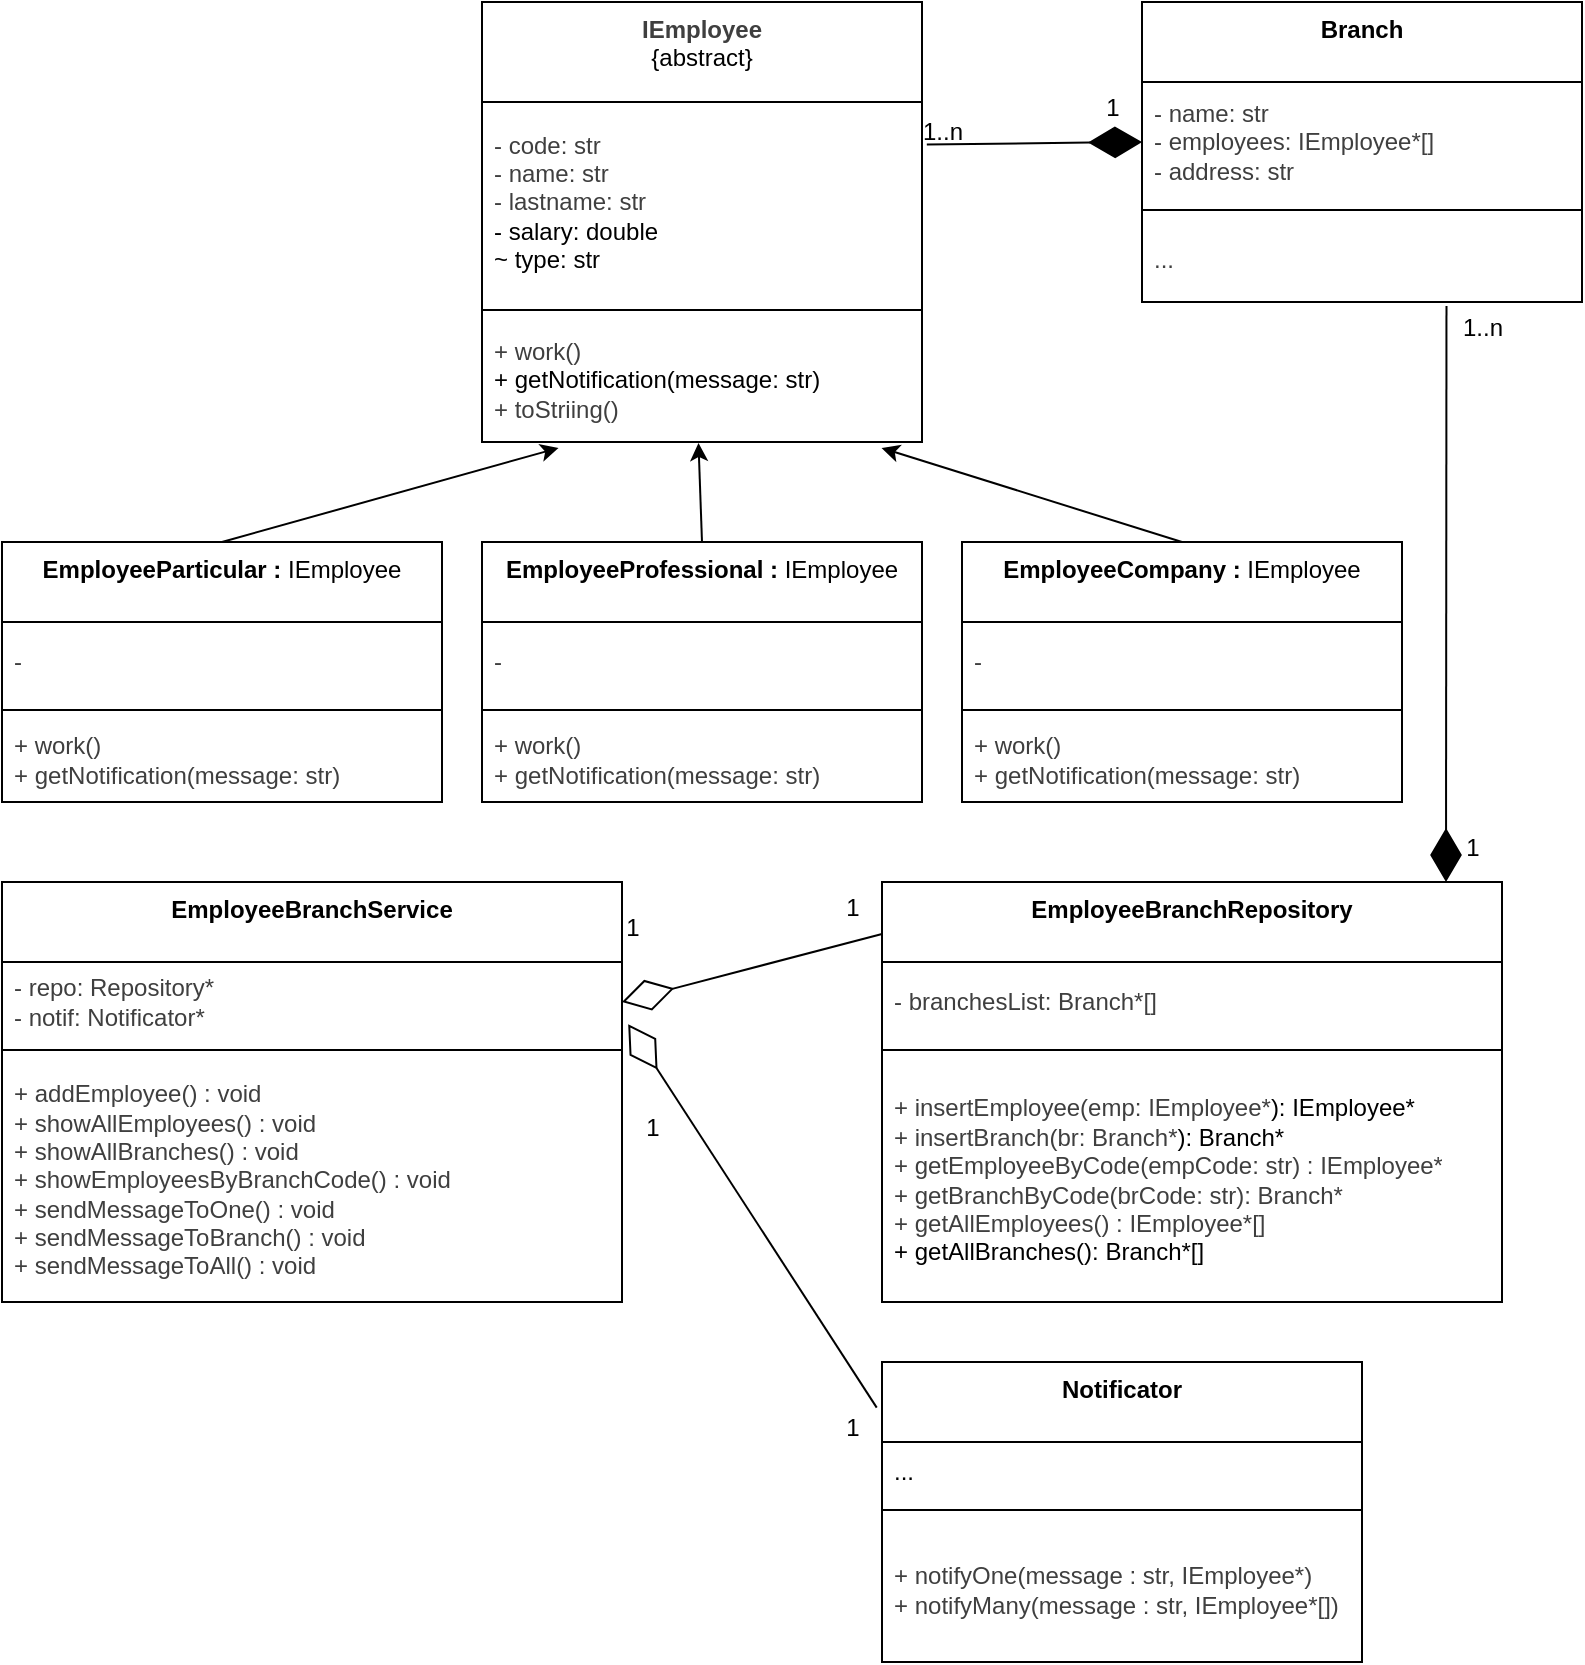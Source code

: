 <mxfile>
    <diagram id="Zb9JdN44imxv4ZILkU1i" name="Page-1">
        <mxGraphModel dx="1004" dy="607" grid="1" gridSize="10" guides="1" tooltips="1" connect="1" arrows="1" fold="1" page="1" pageScale="1" pageWidth="850" pageHeight="1100" math="0" shadow="0">
            <root>
                <mxCell id="0"/>
                <mxCell id="1" parent="0"/>
                <mxCell id="6" value="&lt;span style=&quot;color: rgb(0, 0, 0);&quot;&gt;&lt;b&gt;EmployeeBranchRepository&lt;/b&gt;&lt;/span&gt;" style="swimlane;fontStyle=0;align=center;verticalAlign=top;childLayout=stackLayout;horizontal=1;startSize=40;horizontalStack=0;resizeParent=1;resizeParentMax=0;resizeLast=0;collapsible=0;marginBottom=0;html=1;whiteSpace=wrap;" parent="1" vertex="1">
                    <mxGeometry x="480" y="580" width="310" height="210" as="geometry"/>
                </mxCell>
                <mxCell id="7" value="&lt;div&gt;&lt;span style=&quot;color: rgb(63, 63, 63); text-align: center;&quot;&gt;- branchesList: Branch*[]&lt;/span&gt;&lt;/div&gt;" style="text;html=1;strokeColor=none;fillColor=none;align=left;verticalAlign=middle;spacingLeft=4;spacingRight=4;overflow=hidden;rotatable=0;points=[[0,0.5],[1,0.5]];portConstraint=eastwest;whiteSpace=wrap;" parent="6" vertex="1">
                    <mxGeometry y="40" width="310" height="40" as="geometry"/>
                </mxCell>
                <mxCell id="8" value="" style="line;strokeWidth=1;fillColor=none;align=left;verticalAlign=middle;spacingTop=-1;spacingLeft=3;spacingRight=3;rotatable=0;labelPosition=right;points=[];portConstraint=eastwest;" parent="6" vertex="1">
                    <mxGeometry y="80" width="310" height="8" as="geometry"/>
                </mxCell>
                <mxCell id="9" value="&lt;div&gt;&lt;span style=&quot;color: rgb(63, 63, 63); text-align: center;&quot;&gt;+ insertEmployee(emp:&amp;nbsp;&lt;/span&gt;&lt;span style=&quot;color: rgb(63, 63, 63); text-align: center; background-color: transparent;&quot;&gt;IEmployee*&lt;/span&gt;&lt;span style=&quot;text-align: center; background-color: transparent;&quot;&gt;): IEmployee*&lt;/span&gt;&lt;/div&gt;&lt;div&gt;&lt;span style=&quot;color: rgb(63, 63, 63); text-align: center;&quot;&gt;+ insertBranch(br:&amp;nbsp;&lt;/span&gt;&lt;span style=&quot;color: rgb(63, 63, 63); text-align: center; background-color: transparent;&quot;&gt;Branch*&lt;/span&gt;&lt;span style=&quot;text-align: center; background-color: transparent;&quot;&gt;): Branch*&lt;/span&gt;&lt;/div&gt;&lt;div&gt;&lt;span style=&quot;color: rgb(63, 63, 63); text-align: center;&quot;&gt;+ getEmployeeByCode(empCode: str) : IEmployee*&lt;/span&gt;&lt;/div&gt;&lt;div&gt;&lt;span style=&quot;color: rgb(63, 63, 63); text-align: center;&quot;&gt;+ getBranchByCode(brCode: str): Branch*&lt;/span&gt;&lt;/div&gt;&lt;span style=&quot;color: rgb(63, 63, 63); text-align: center;&quot;&gt;+ getAllEmployees() : IEmployee*[]&lt;/span&gt;&lt;div&gt;&lt;span style=&quot;background-color: transparent;&quot;&gt;+ getAllBranches(): Branch*[]&lt;/span&gt;&lt;/div&gt;" style="text;html=1;strokeColor=none;fillColor=none;align=left;verticalAlign=middle;spacingLeft=4;spacingRight=4;overflow=hidden;rotatable=0;points=[[0,0.5],[1,0.5]];portConstraint=eastwest;whiteSpace=wrap;" parent="6" vertex="1">
                    <mxGeometry y="88" width="310" height="122" as="geometry"/>
                </mxCell>
                <mxCell id="11" value="&lt;span style=&quot;color: rgb(0, 0, 0);&quot;&gt;&lt;b&gt;EmployeeParticular : &lt;/b&gt;IEmployee&lt;/span&gt;" style="swimlane;fontStyle=0;align=center;verticalAlign=top;childLayout=stackLayout;horizontal=1;startSize=40;horizontalStack=0;resizeParent=1;resizeParentMax=0;resizeLast=0;collapsible=0;marginBottom=0;html=1;whiteSpace=wrap;" parent="1" vertex="1">
                    <mxGeometry x="40" y="410" width="220" height="130" as="geometry"/>
                </mxCell>
                <mxCell id="56" value="&lt;span style=&quot;color: rgb(63, 63, 63); text-align: center;&quot;&gt;-&amp;nbsp;&lt;/span&gt;" style="text;html=1;strokeColor=none;fillColor=none;align=left;verticalAlign=middle;spacingLeft=4;spacingRight=4;overflow=hidden;rotatable=0;points=[[0,0.5],[1,0.5]];portConstraint=eastwest;whiteSpace=wrap;" parent="11" vertex="1">
                    <mxGeometry y="40" width="220" height="40" as="geometry"/>
                </mxCell>
                <mxCell id="13" value="" style="line;strokeWidth=1;fillColor=none;align=left;verticalAlign=middle;spacingTop=-1;spacingLeft=3;spacingRight=3;rotatable=0;labelPosition=right;points=[];portConstraint=eastwest;" parent="11" vertex="1">
                    <mxGeometry y="80" width="220" height="8" as="geometry"/>
                </mxCell>
                <mxCell id="14" value="&lt;span style=&quot;color: rgb(63, 63, 63); text-align: center;&quot;&gt;+ work()&lt;/span&gt;&lt;div&gt;&lt;span style=&quot;color: rgb(63, 63, 63); text-align: center;&quot;&gt;&lt;span style=&quot;color: rgb(63, 63, 63); text-align: left;&quot;&gt;+ getNotification(message: str)&lt;/span&gt;&lt;br style=&quot;color: rgb(63, 63, 63);&quot;&gt;&lt;/span&gt;&lt;/div&gt;" style="text;html=1;strokeColor=none;fillColor=none;align=left;verticalAlign=middle;spacingLeft=4;spacingRight=4;overflow=hidden;rotatable=0;points=[[0,0.5],[1,0.5]];portConstraint=eastwest;whiteSpace=wrap;" parent="11" vertex="1">
                    <mxGeometry y="88" width="220" height="42" as="geometry"/>
                </mxCell>
                <mxCell id="41" value="&lt;span style=&quot;color: rgb(63, 63, 63);&quot;&gt;&lt;b&gt;IEmployee&lt;/b&gt;&lt;/span&gt;&lt;div&gt;&lt;span style=&quot;color: rgb(0, 0, 0);&quot;&gt;{abstract}&lt;/span&gt;&lt;/div&gt;" style="swimlane;fontStyle=0;align=center;verticalAlign=top;childLayout=stackLayout;horizontal=1;startSize=50;horizontalStack=0;resizeParent=1;resizeParentMax=0;resizeLast=0;collapsible=0;marginBottom=0;html=1;whiteSpace=wrap;" parent="1" vertex="1">
                    <mxGeometry x="280" y="140" width="220" height="220" as="geometry"/>
                </mxCell>
                <mxCell id="42" value="&lt;div&gt;&lt;span style=&quot;color: rgb(63, 63, 63); text-align: center;&quot;&gt;- code: str&lt;/span&gt;&lt;/div&gt;&lt;span style=&quot;color: rgb(63, 63, 63); text-align: center;&quot;&gt;- name: str&lt;/span&gt;&lt;br style=&quot;color: rgb(63, 63, 63); text-align: center;&quot;&gt;&lt;span style=&quot;color: rgb(63, 63, 63); text-align: center;&quot;&gt;- lastname: str&lt;/span&gt;&lt;div&gt;&lt;span style=&quot;background-color: transparent; text-align: center;&quot;&gt;- salary: double&lt;/span&gt;&lt;div&gt;&lt;span style=&quot;background-color: transparent; text-align: center;&quot;&gt;~ type: str&lt;/span&gt;&lt;/div&gt;&lt;/div&gt;" style="text;html=1;strokeColor=none;fillColor=none;align=left;verticalAlign=middle;spacingLeft=4;spacingRight=4;overflow=hidden;rotatable=0;points=[[0,0.5],[1,0.5]];portConstraint=eastwest;whiteSpace=wrap;" parent="41" vertex="1">
                    <mxGeometry y="50" width="220" height="100" as="geometry"/>
                </mxCell>
                <mxCell id="43" value="" style="line;strokeWidth=1;fillColor=none;align=left;verticalAlign=middle;spacingTop=-1;spacingLeft=3;spacingRight=3;rotatable=0;labelPosition=right;points=[];portConstraint=eastwest;" parent="41" vertex="1">
                    <mxGeometry y="150" width="220" height="8" as="geometry"/>
                </mxCell>
                <mxCell id="44" value="&lt;span style=&quot;color: rgb(63, 63, 63); text-align: center;&quot;&gt;+ work()&lt;/span&gt;&lt;div&gt;+ getNotification(message: str)&lt;br style=&quot;color: rgb(63, 63, 63); text-align: center;&quot;&gt;&lt;span style=&quot;color: rgb(63, 63, 63); text-align: center;&quot;&gt;+ toStriing()&lt;/span&gt;&lt;/div&gt;" style="text;html=1;strokeColor=none;fillColor=none;align=left;verticalAlign=middle;spacingLeft=4;spacingRight=4;overflow=hidden;rotatable=0;points=[[0,0.5],[1,0.5]];portConstraint=eastwest;whiteSpace=wrap;" parent="41" vertex="1">
                    <mxGeometry y="158" width="220" height="62" as="geometry"/>
                </mxCell>
                <mxCell id="45" style="edgeStyle=none;html=1;exitX=0.5;exitY=0;exitDx=0;exitDy=0;entryX=0.174;entryY=1.048;entryDx=0;entryDy=0;entryPerimeter=0;" parent="1" source="11" target="44" edge="1">
                    <mxGeometry relative="1" as="geometry"/>
                </mxCell>
                <mxCell id="46" value="&lt;span style=&quot;color: rgb(0, 0, 0);&quot;&gt;&lt;b&gt;EmployeeProfessional : &lt;/b&gt;IEmployee&lt;/span&gt;" style="swimlane;fontStyle=0;align=center;verticalAlign=top;childLayout=stackLayout;horizontal=1;startSize=40;horizontalStack=0;resizeParent=1;resizeParentMax=0;resizeLast=0;collapsible=0;marginBottom=0;html=1;whiteSpace=wrap;" parent="1" vertex="1">
                    <mxGeometry x="280" y="410" width="220" height="130" as="geometry"/>
                </mxCell>
                <mxCell id="47" value="&lt;span style=&quot;color: rgb(63, 63, 63); text-align: center;&quot;&gt;-&amp;nbsp;&lt;/span&gt;" style="text;html=1;strokeColor=none;fillColor=none;align=left;verticalAlign=middle;spacingLeft=4;spacingRight=4;overflow=hidden;rotatable=0;points=[[0,0.5],[1,0.5]];portConstraint=eastwest;whiteSpace=wrap;" parent="46" vertex="1">
                    <mxGeometry y="40" width="220" height="40" as="geometry"/>
                </mxCell>
                <mxCell id="48" value="" style="line;strokeWidth=1;fillColor=none;align=left;verticalAlign=middle;spacingTop=-1;spacingLeft=3;spacingRight=3;rotatable=0;labelPosition=right;points=[];portConstraint=eastwest;" parent="46" vertex="1">
                    <mxGeometry y="80" width="220" height="8" as="geometry"/>
                </mxCell>
                <mxCell id="49" value="&lt;span style=&quot;color: rgb(63, 63, 63); text-align: center;&quot;&gt;+ work()&lt;/span&gt;&lt;div&gt;&lt;span style=&quot;color: rgb(63, 63, 63); text-align: center;&quot;&gt;&lt;span style=&quot;color: rgb(63, 63, 63); text-align: left;&quot;&gt;+ getNotification(message: str)&lt;/span&gt;&lt;br style=&quot;color: rgb(63, 63, 63);&quot;&gt;&lt;/span&gt;&lt;/div&gt;" style="text;html=1;strokeColor=none;fillColor=none;align=left;verticalAlign=middle;spacingLeft=4;spacingRight=4;overflow=hidden;rotatable=0;points=[[0,0.5],[1,0.5]];portConstraint=eastwest;whiteSpace=wrap;" parent="46" vertex="1">
                    <mxGeometry y="88" width="220" height="42" as="geometry"/>
                </mxCell>
                <mxCell id="50" value="&lt;span style=&quot;color: rgb(0, 0, 0);&quot;&gt;&lt;b&gt;EmployeeCompany : &lt;/b&gt;IEmployee&lt;/span&gt;" style="swimlane;fontStyle=0;align=center;verticalAlign=top;childLayout=stackLayout;horizontal=1;startSize=40;horizontalStack=0;resizeParent=1;resizeParentMax=0;resizeLast=0;collapsible=0;marginBottom=0;html=1;whiteSpace=wrap;" parent="1" vertex="1">
                    <mxGeometry x="520" y="410" width="220" height="130" as="geometry"/>
                </mxCell>
                <mxCell id="51" value="&lt;span style=&quot;color: rgb(63, 63, 63); text-align: center;&quot;&gt;-&amp;nbsp;&lt;/span&gt;" style="text;html=1;strokeColor=none;fillColor=none;align=left;verticalAlign=middle;spacingLeft=4;spacingRight=4;overflow=hidden;rotatable=0;points=[[0,0.5],[1,0.5]];portConstraint=eastwest;whiteSpace=wrap;" parent="50" vertex="1">
                    <mxGeometry y="40" width="220" height="40" as="geometry"/>
                </mxCell>
                <mxCell id="52" value="" style="line;strokeWidth=1;fillColor=none;align=left;verticalAlign=middle;spacingTop=-1;spacingLeft=3;spacingRight=3;rotatable=0;labelPosition=right;points=[];portConstraint=eastwest;" parent="50" vertex="1">
                    <mxGeometry y="80" width="220" height="8" as="geometry"/>
                </mxCell>
                <mxCell id="53" value="&lt;span style=&quot;color: rgb(63, 63, 63); text-align: center;&quot;&gt;+ work()&lt;/span&gt;&lt;div&gt;&lt;span style=&quot;color: rgb(63, 63, 63); text-align: center;&quot;&gt;&lt;span style=&quot;color: rgb(63, 63, 63); text-align: left;&quot;&gt;+ getNotification(message: str)&lt;/span&gt;&lt;br style=&quot;color: rgb(63, 63, 63);&quot;&gt;&lt;/span&gt;&lt;/div&gt;" style="text;html=1;strokeColor=none;fillColor=none;align=left;verticalAlign=middle;spacingLeft=4;spacingRight=4;overflow=hidden;rotatable=0;points=[[0,0.5],[1,0.5]];portConstraint=eastwest;whiteSpace=wrap;" parent="50" vertex="1">
                    <mxGeometry y="88" width="220" height="42" as="geometry"/>
                </mxCell>
                <mxCell id="54" style="edgeStyle=none;html=1;exitX=0.5;exitY=0;exitDx=0;exitDy=0;entryX=0.492;entryY=1.008;entryDx=0;entryDy=0;entryPerimeter=0;" parent="1" source="46" target="44" edge="1">
                    <mxGeometry relative="1" as="geometry">
                        <mxPoint x="390" y="360" as="targetPoint"/>
                    </mxGeometry>
                </mxCell>
                <mxCell id="55" style="edgeStyle=none;html=1;exitX=0.5;exitY=0;exitDx=0;exitDy=0;entryX=0.908;entryY=1.048;entryDx=0;entryDy=0;entryPerimeter=0;" parent="1" source="50" target="44" edge="1">
                    <mxGeometry relative="1" as="geometry"/>
                </mxCell>
                <mxCell id="69" value="&lt;span style=&quot;color: rgb(0, 0, 0);&quot;&gt;&lt;b&gt;Branch&lt;/b&gt;&lt;/span&gt;" style="swimlane;fontStyle=0;align=center;verticalAlign=top;childLayout=stackLayout;horizontal=1;startSize=40;horizontalStack=0;resizeParent=1;resizeParentMax=0;resizeLast=0;collapsible=0;marginBottom=0;html=1;whiteSpace=wrap;" parent="1" vertex="1">
                    <mxGeometry x="610" y="140" width="220" height="150" as="geometry"/>
                </mxCell>
                <mxCell id="70" value="&lt;span style=&quot;color: rgb(63, 63, 63); text-align: center;&quot;&gt;- name: str&lt;/span&gt;&lt;div&gt;&lt;span style=&quot;color: rgb(63, 63, 63); text-align: center;&quot;&gt;- employees: IEmployee*[]&lt;/span&gt;&lt;/div&gt;&lt;div&gt;&lt;span style=&quot;color: rgb(63, 63, 63); text-align: center;&quot;&gt;- address: str&lt;/span&gt;&lt;/div&gt;" style="text;html=1;strokeColor=none;fillColor=none;align=left;verticalAlign=middle;spacingLeft=4;spacingRight=4;overflow=hidden;rotatable=0;points=[[0,0.5],[1,0.5]];portConstraint=eastwest;whiteSpace=wrap;" parent="69" vertex="1">
                    <mxGeometry y="40" width="220" height="60" as="geometry"/>
                </mxCell>
                <mxCell id="71" value="" style="line;strokeWidth=1;fillColor=none;align=left;verticalAlign=middle;spacingTop=-1;spacingLeft=3;spacingRight=3;rotatable=0;labelPosition=right;points=[];portConstraint=eastwest;" parent="69" vertex="1">
                    <mxGeometry y="100" width="220" height="8" as="geometry"/>
                </mxCell>
                <mxCell id="72" value="&lt;span style=&quot;color: rgb(63, 63, 63); text-align: center;&quot;&gt;...&lt;/span&gt;" style="text;html=1;strokeColor=none;fillColor=none;align=left;verticalAlign=middle;spacingLeft=4;spacingRight=4;overflow=hidden;rotatable=0;points=[[0,0.5],[1,0.5]];portConstraint=eastwest;whiteSpace=wrap;" parent="69" vertex="1">
                    <mxGeometry y="108" width="220" height="42" as="geometry"/>
                </mxCell>
                <mxCell id="79" value="&lt;span style=&quot;color: rgb(0, 0, 0);&quot;&gt;&lt;b&gt;Notificator&lt;/b&gt;&lt;/span&gt;" style="swimlane;fontStyle=0;align=center;verticalAlign=top;childLayout=stackLayout;horizontal=1;startSize=40;horizontalStack=0;resizeParent=1;resizeParentMax=0;resizeLast=0;collapsible=0;marginBottom=0;html=1;whiteSpace=wrap;" parent="1" vertex="1">
                    <mxGeometry x="480" y="820" width="240" height="150" as="geometry"/>
                </mxCell>
                <mxCell id="80" value="..." style="text;html=1;strokeColor=none;fillColor=none;align=left;verticalAlign=middle;spacingLeft=4;spacingRight=4;overflow=hidden;rotatable=0;points=[[0,0.5],[1,0.5]];portConstraint=eastwest;whiteSpace=wrap;" parent="79" vertex="1">
                    <mxGeometry y="40" width="240" height="30" as="geometry"/>
                </mxCell>
                <mxCell id="81" value="" style="line;strokeWidth=1;fillColor=none;align=left;verticalAlign=middle;spacingTop=-1;spacingLeft=3;spacingRight=3;rotatable=0;labelPosition=right;points=[];portConstraint=eastwest;" parent="79" vertex="1">
                    <mxGeometry y="70" width="240" height="8" as="geometry"/>
                </mxCell>
                <mxCell id="82" value="&lt;span style=&quot;color: rgb(63, 63, 63); text-align: center;&quot;&gt;+ notifyOne(message : str, IEmployee*)&lt;/span&gt;&lt;div&gt;&lt;span style=&quot;color: rgb(63, 63, 63); text-align: center;&quot;&gt;&lt;span style=&quot;color: rgb(63, 63, 63);&quot;&gt;+ notifyMany(message : str, IEmployee*[])&lt;/span&gt;&lt;/span&gt;&lt;/div&gt;" style="text;html=1;strokeColor=none;fillColor=none;align=left;verticalAlign=middle;spacingLeft=4;spacingRight=4;overflow=hidden;rotatable=0;points=[[0,0.5],[1,0.5]];portConstraint=eastwest;whiteSpace=wrap;" parent="79" vertex="1">
                    <mxGeometry y="78" width="240" height="72" as="geometry"/>
                </mxCell>
                <mxCell id="83" value="" style="endArrow=diamondThin;endFill=0;endSize=24;html=1;entryX=1.01;entryY=0.779;entryDx=0;entryDy=0;entryPerimeter=0;exitX=-0.011;exitY=0.152;exitDx=0;exitDy=0;exitPerimeter=0;" parent="1" source="79" target="66" edge="1">
                    <mxGeometry width="160" relative="1" as="geometry">
                        <mxPoint x="480" y="840" as="sourcePoint"/>
                        <mxPoint x="520" y="874" as="targetPoint"/>
                    </mxGeometry>
                </mxCell>
                <mxCell id="85" value="" style="endArrow=diamondThin;endFill=1;endSize=24;html=1;entryX=0;entryY=0.5;entryDx=0;entryDy=0;exitX=1.011;exitY=0.212;exitDx=0;exitDy=0;exitPerimeter=0;" parent="1" source="42" target="70" edge="1">
                    <mxGeometry width="160" relative="1" as="geometry">
                        <mxPoint x="400" y="190" as="sourcePoint"/>
                        <mxPoint x="560" y="190" as="targetPoint"/>
                    </mxGeometry>
                </mxCell>
                <mxCell id="65" value="&lt;span style=&quot;color: rgb(0, 0, 0);&quot;&gt;&lt;b&gt;EmployeeBranchService&lt;/b&gt;&lt;/span&gt;" style="swimlane;fontStyle=0;align=center;verticalAlign=top;childLayout=stackLayout;horizontal=1;startSize=40;horizontalStack=0;resizeParent=1;resizeParentMax=0;resizeLast=0;collapsible=0;marginBottom=0;html=1;whiteSpace=wrap;" parent="1" vertex="1">
                    <mxGeometry x="40" y="580" width="310" height="210" as="geometry"/>
                </mxCell>
                <mxCell id="66" value="&lt;span style=&quot;color: rgb(63, 63, 63); text-align: center;&quot;&gt;- repo: Repository*&lt;/span&gt;&lt;div&gt;&lt;span style=&quot;color: rgb(63, 63, 63); text-align: center;&quot;&gt;- notif: Notificator*&lt;/span&gt;&lt;/div&gt;" style="text;html=1;strokeColor=none;fillColor=none;align=left;verticalAlign=middle;spacingLeft=4;spacingRight=4;overflow=hidden;rotatable=0;points=[[0,0.5],[1,0.5]];portConstraint=eastwest;whiteSpace=wrap;" parent="65" vertex="1">
                    <mxGeometry y="40" width="310" height="40" as="geometry"/>
                </mxCell>
                <mxCell id="67" value="" style="line;strokeWidth=1;fillColor=none;align=left;verticalAlign=middle;spacingTop=-1;spacingLeft=3;spacingRight=3;rotatable=0;labelPosition=right;points=[];portConstraint=eastwest;" parent="65" vertex="1">
                    <mxGeometry y="80" width="310" height="8" as="geometry"/>
                </mxCell>
                <mxCell id="68" value="&lt;span style=&quot;color: rgb(63, 63, 63); text-align: center;&quot;&gt;+ addEmployee() : void&lt;/span&gt;&lt;br style=&quot;color: rgb(63, 63, 63); text-align: center;&quot;&gt;&lt;span style=&quot;color: rgb(63, 63, 63); text-align: center;&quot;&gt;+ showAllEmployees() : void&lt;/span&gt;&lt;br style=&quot;color: rgb(63, 63, 63); text-align: center;&quot;&gt;&lt;span style=&quot;color: rgb(63, 63, 63); text-align: center;&quot;&gt;+&amp;nbsp;&lt;span style=&quot;color: rgb(63, 63, 63);&quot;&gt;showAllBranches&lt;/span&gt;() : void&lt;/span&gt;&lt;br style=&quot;color: rgb(63, 63, 63); text-align: center;&quot;&gt;&lt;span style=&quot;color: rgb(63, 63, 63); text-align: center;&quot;&gt;+ showEmployeesByBranchCode() : void&lt;/span&gt;&lt;br style=&quot;color: rgb(63, 63, 63); text-align: center;&quot;&gt;&lt;span style=&quot;color: rgb(63, 63, 63); text-align: center;&quot;&gt;+ sendMessageToOne() : void&lt;/span&gt;&lt;div&gt;&lt;span style=&quot;color: rgb(63, 63, 63); text-align: center;&quot;&gt;&lt;span style=&quot;color: rgb(63, 63, 63);&quot;&gt;+ sendMessageToBranch() : void&lt;/span&gt;&lt;/span&gt;&lt;/div&gt;&lt;div&gt;&lt;span style=&quot;color: rgb(63, 63, 63); text-align: center;&quot;&gt;&lt;span style=&quot;color: rgb(63, 63, 63);&quot;&gt;&lt;span style=&quot;color: rgb(63, 63, 63);&quot;&gt;+ sendMessageToAll() : void&lt;/span&gt;&lt;/span&gt;&lt;/span&gt;&lt;/div&gt;" style="text;html=1;strokeColor=none;fillColor=none;align=left;verticalAlign=middle;spacingLeft=4;spacingRight=4;overflow=hidden;rotatable=0;points=[[0,0.5],[1,0.5]];portConstraint=eastwest;whiteSpace=wrap;" parent="65" vertex="1">
                    <mxGeometry y="88" width="310" height="122" as="geometry"/>
                </mxCell>
                <mxCell id="34" value="" style="endArrow=diamondThin;endFill=0;endSize=24;html=1;entryX=1;entryY=0.5;entryDx=0;entryDy=0;" parent="1" target="66" edge="1">
                    <mxGeometry width="160" relative="1" as="geometry">
                        <mxPoint x="480" y="606" as="sourcePoint"/>
                        <mxPoint x="350" y="633" as="targetPoint"/>
                    </mxGeometry>
                </mxCell>
                <mxCell id="87" value="" style="endArrow=diamondThin;endFill=1;endSize=24;html=1;exitX=0.692;exitY=1.048;exitDx=0;exitDy=0;exitPerimeter=0;" parent="1" source="72" edge="1">
                    <mxGeometry width="160" relative="1" as="geometry">
                        <mxPoint x="780" y="440" as="sourcePoint"/>
                        <mxPoint x="762" y="580" as="targetPoint"/>
                    </mxGeometry>
                </mxCell>
                <mxCell id="88" value="1&lt;div&gt;&lt;br&gt;&lt;/div&gt;" style="text;html=1;align=center;verticalAlign=middle;resizable=0;points=[];autosize=1;strokeColor=none;fillColor=none;" vertex="1" parent="1">
                    <mxGeometry x="580" y="180" width="30" height="40" as="geometry"/>
                </mxCell>
                <mxCell id="89" value="1..n" style="text;html=1;align=center;verticalAlign=middle;resizable=0;points=[];autosize=1;strokeColor=none;fillColor=none;" vertex="1" parent="1">
                    <mxGeometry x="490" y="190" width="40" height="30" as="geometry"/>
                </mxCell>
                <mxCell id="92" value="1&lt;div&gt;&lt;br&gt;&lt;/div&gt;" style="text;html=1;align=center;verticalAlign=middle;resizable=0;points=[];autosize=1;strokeColor=none;fillColor=none;" vertex="1" parent="1">
                    <mxGeometry x="760" y="550" width="30" height="40" as="geometry"/>
                </mxCell>
                <mxCell id="93" value="1..n&lt;div&gt;&lt;br&gt;&lt;/div&gt;" style="text;html=1;align=center;verticalAlign=middle;resizable=0;points=[];autosize=1;strokeColor=none;fillColor=none;" vertex="1" parent="1">
                    <mxGeometry x="760" y="290" width="40" height="40" as="geometry"/>
                </mxCell>
                <mxCell id="97" value="1&lt;div&gt;&lt;br&gt;&lt;/div&gt;" style="text;html=1;align=center;verticalAlign=middle;resizable=0;points=[];autosize=1;strokeColor=none;fillColor=none;" vertex="1" parent="1">
                    <mxGeometry x="340" y="590" width="30" height="40" as="geometry"/>
                </mxCell>
                <mxCell id="99" value="1&lt;div&gt;&lt;br&gt;&lt;/div&gt;" style="text;html=1;align=center;verticalAlign=middle;resizable=0;points=[];autosize=1;strokeColor=none;fillColor=none;" vertex="1" parent="1">
                    <mxGeometry x="450" y="580" width="30" height="40" as="geometry"/>
                </mxCell>
                <mxCell id="101" value="1&lt;div&gt;&lt;br&gt;&lt;/div&gt;" style="text;html=1;align=center;verticalAlign=middle;resizable=0;points=[];autosize=1;strokeColor=none;fillColor=none;" vertex="1" parent="1">
                    <mxGeometry x="350" y="690" width="30" height="40" as="geometry"/>
                </mxCell>
                <mxCell id="102" value="1&lt;div&gt;&lt;br&gt;&lt;/div&gt;" style="text;html=1;align=center;verticalAlign=middle;resizable=0;points=[];autosize=1;strokeColor=none;fillColor=none;" vertex="1" parent="1">
                    <mxGeometry x="450" y="840" width="30" height="40" as="geometry"/>
                </mxCell>
            </root>
        </mxGraphModel>
    </diagram>
</mxfile>